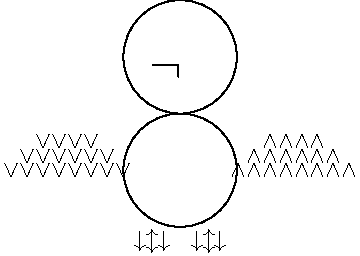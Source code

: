 unitsize(1cm);
pair O = (0,0);

draw(circle(O, 1));
draw(circle(2N, 1));

label("$\neg$", (-1/4,7/4), fontsize(24));

label("${\land}{\land}{\land}{\land}$", (2,1/2));
label("${\land}{\land}{\land}{\land}{\land}{\land}$", (2,1/4));
label("${\land}{\land}{\land}{\land}{\land}{\land}{\land}{\land}$", (2,0));

label("${\lor}{\lor}{\lor}{\lor}$", (-2,1/2));
label("${\lor}{\lor}{\lor}{\lor}{\lor}{\lor}$", (-2,1/4));
label("${\lor}{\lor}{\lor}{\lor}{\lor}{\lor}{\lor}{\lor}$", (-2,0));

label("$\downarrow\updownarrow\downarrow$", (-1/2,-5/4));
label("$\downarrow\updownarrow\downarrow$", (1/2,-5/4));
